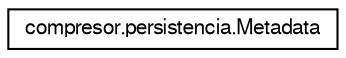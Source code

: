 digraph "Representación gráfica de la clase"
{
  edge [fontname="FreeSans",fontsize="10",labelfontname="FreeSans",labelfontsize="10"];
  node [fontname="FreeSans",fontsize="10",shape=record];
  rankdir="LR";
  Node0 [label="compresor.persistencia.Metadata",height=0.2,width=0.4,color="black", fillcolor="white", style="filled",URL="$classcompresor_1_1persistencia_1_1_metadata.html",tooltip="Estructura y métodos de la metadata de un archivo. "];
}
